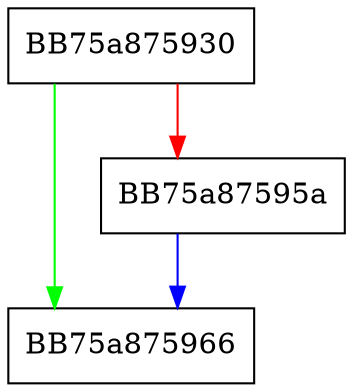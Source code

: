 digraph LoadDlpJitFileExtensionExclusionListDbVar {
  node [shape="box"];
  graph [splines=ortho];
  BB75a875930 -> BB75a875966 [color="green"];
  BB75a875930 -> BB75a87595a [color="red"];
  BB75a87595a -> BB75a875966 [color="blue"];
}